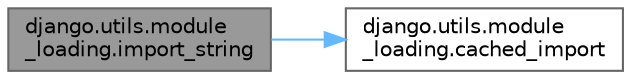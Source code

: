 digraph "django.utils.module_loading.import_string"
{
 // LATEX_PDF_SIZE
  bgcolor="transparent";
  edge [fontname=Helvetica,fontsize=10,labelfontname=Helvetica,labelfontsize=10];
  node [fontname=Helvetica,fontsize=10,shape=box,height=0.2,width=0.4];
  rankdir="LR";
  Node1 [id="Node000001",label="django.utils.module\l_loading.import_string",height=0.2,width=0.4,color="gray40", fillcolor="grey60", style="filled", fontcolor="black",tooltip=" "];
  Node1 -> Node2 [id="edge1_Node000001_Node000002",color="steelblue1",style="solid",tooltip=" "];
  Node2 [id="Node000002",label="django.utils.module\l_loading.cached_import",height=0.2,width=0.4,color="grey40", fillcolor="white", style="filled",URL="$namespacedjango_1_1utils_1_1module__loading.html#a3c2b6dd360f0634f7c2f902ea129df9d",tooltip=" "];
}
